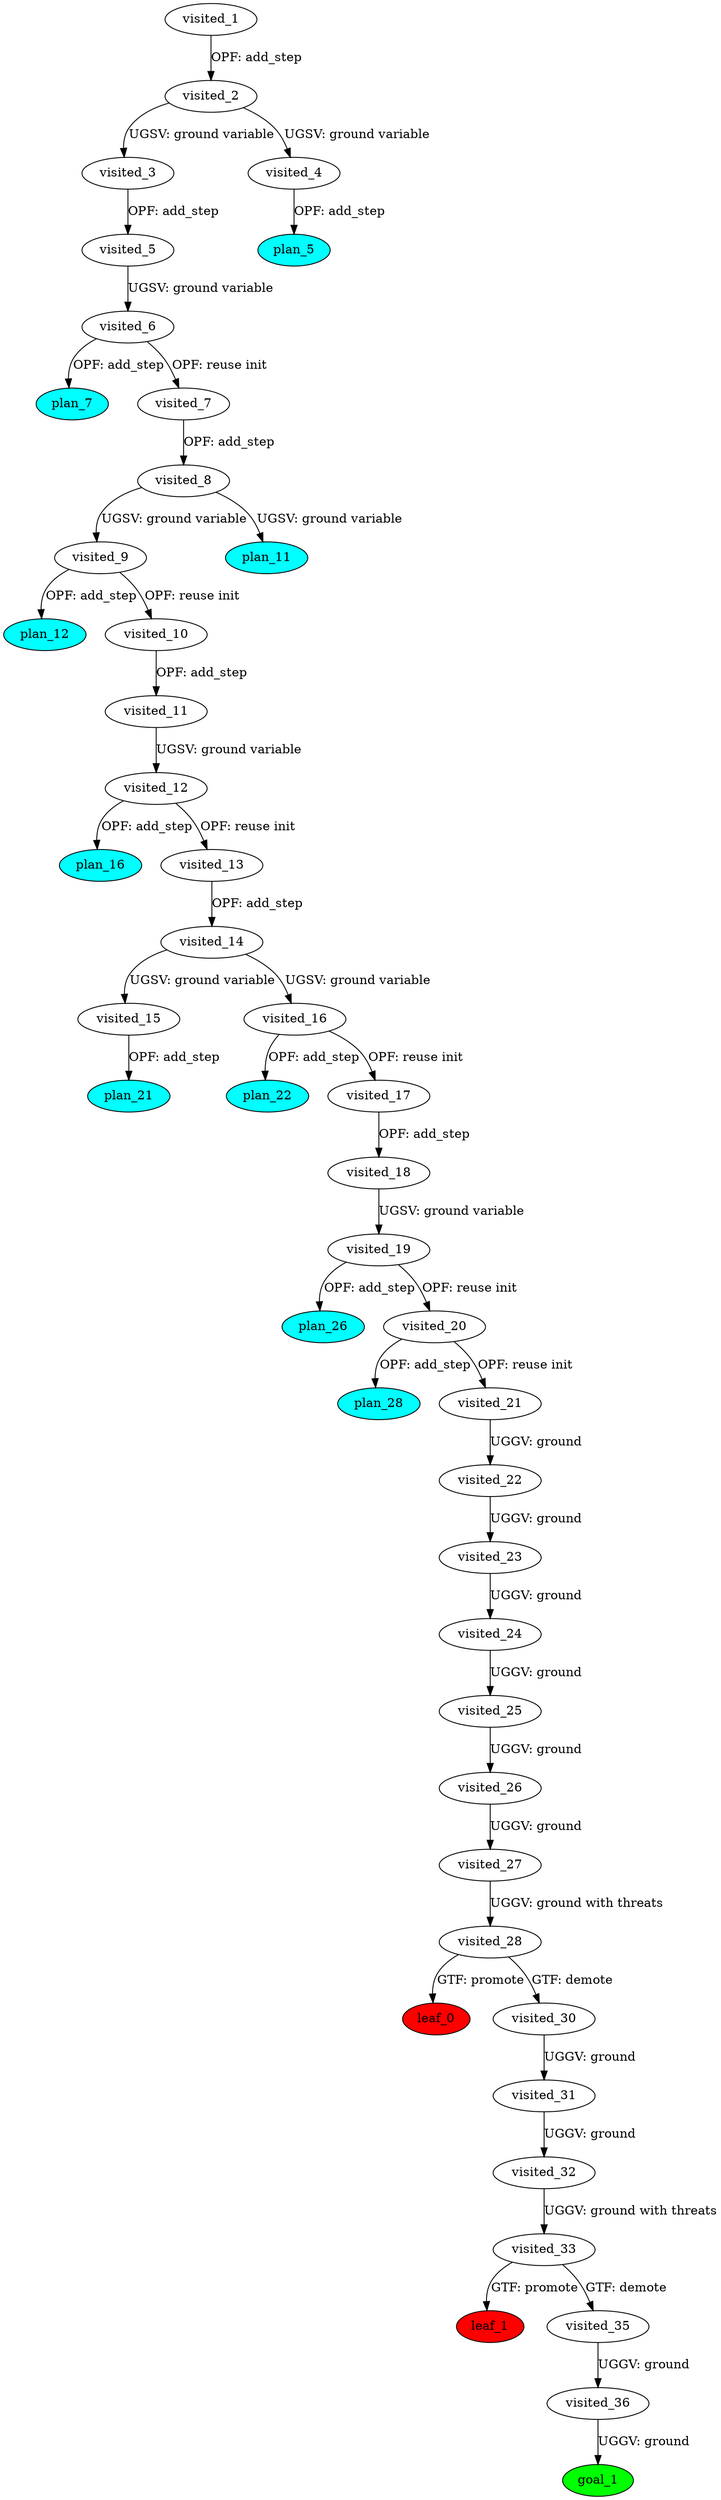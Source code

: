 digraph {
	"1ba6390f-9c24-d686-0008-3e9e496a0071" [label=plan_0 fillcolor=cyan style=filled]
	"1ba6390f-9c24-d686-0008-3e9e496a0071" [label=visited_1 fillcolor=white style=filled]
	"8cf5ffdd-c121-f93d-2e67-0371cf3a4cae" [label=plan_1 fillcolor=cyan style=filled]
	"1ba6390f-9c24-d686-0008-3e9e496a0071" -> "8cf5ffdd-c121-f93d-2e67-0371cf3a4cae" [label="OPF: add_step"]
	"8cf5ffdd-c121-f93d-2e67-0371cf3a4cae" [label=visited_2 fillcolor=white style=filled]
	"53d69df8-6529-66fd-1f57-94fea0966da8" [label=plan_2 fillcolor=cyan style=filled]
	"8cf5ffdd-c121-f93d-2e67-0371cf3a4cae" -> "53d69df8-6529-66fd-1f57-94fea0966da8" [label="UGSV: ground variable"]
	"6c359ed6-b933-eae1-79b4-c5138738c384" [label=plan_3 fillcolor=cyan style=filled]
	"8cf5ffdd-c121-f93d-2e67-0371cf3a4cae" -> "6c359ed6-b933-eae1-79b4-c5138738c384" [label="UGSV: ground variable"]
	"53d69df8-6529-66fd-1f57-94fea0966da8" [label=visited_3 fillcolor=white style=filled]
	"981ca058-1d0c-4010-1bec-d56fcb106f06" [label=plan_4 fillcolor=cyan style=filled]
	"53d69df8-6529-66fd-1f57-94fea0966da8" -> "981ca058-1d0c-4010-1bec-d56fcb106f06" [label="OPF: add_step"]
	"6c359ed6-b933-eae1-79b4-c5138738c384" [label=visited_4 fillcolor=white style=filled]
	"566a84c2-9756-80b6-0278-dfe003bbb194" [label=plan_5 fillcolor=cyan style=filled]
	"6c359ed6-b933-eae1-79b4-c5138738c384" -> "566a84c2-9756-80b6-0278-dfe003bbb194" [label="OPF: add_step"]
	"981ca058-1d0c-4010-1bec-d56fcb106f06" [label=visited_5 fillcolor=white style=filled]
	"1598ff33-858f-5f7e-09ed-5995462a3456" [label=plan_6 fillcolor=cyan style=filled]
	"981ca058-1d0c-4010-1bec-d56fcb106f06" -> "1598ff33-858f-5f7e-09ed-5995462a3456" [label="UGSV: ground variable"]
	"1598ff33-858f-5f7e-09ed-5995462a3456" [label=visited_6 fillcolor=white style=filled]
	"8bcc8db7-90df-24f3-6358-b1bdcba38ca4" [label=plan_7 fillcolor=cyan style=filled]
	"1598ff33-858f-5f7e-09ed-5995462a3456" -> "8bcc8db7-90df-24f3-6358-b1bdcba38ca4" [label="OPF: add_step"]
	"6f4ab345-c34c-94fd-ffce-d3fbb16f6464" [label=plan_8 fillcolor=cyan style=filled]
	"1598ff33-858f-5f7e-09ed-5995462a3456" -> "6f4ab345-c34c-94fd-ffce-d3fbb16f6464" [label="OPF: reuse init"]
	"6f4ab345-c34c-94fd-ffce-d3fbb16f6464" [label=visited_7 fillcolor=white style=filled]
	"671ca23d-1142-53e0-970e-4d0b0f5f229e" [label=plan_9 fillcolor=cyan style=filled]
	"6f4ab345-c34c-94fd-ffce-d3fbb16f6464" -> "671ca23d-1142-53e0-970e-4d0b0f5f229e" [label="OPF: add_step"]
	"671ca23d-1142-53e0-970e-4d0b0f5f229e" [label=visited_8 fillcolor=white style=filled]
	"2b50afaa-7610-6ef1-864a-7ab9fea8825b" [label=plan_10 fillcolor=cyan style=filled]
	"671ca23d-1142-53e0-970e-4d0b0f5f229e" -> "2b50afaa-7610-6ef1-864a-7ab9fea8825b" [label="UGSV: ground variable"]
	"dd02bda7-4c03-709f-d04e-70e905f7b741" [label=plan_11 fillcolor=cyan style=filled]
	"671ca23d-1142-53e0-970e-4d0b0f5f229e" -> "dd02bda7-4c03-709f-d04e-70e905f7b741" [label="UGSV: ground variable"]
	"2b50afaa-7610-6ef1-864a-7ab9fea8825b" [label=visited_9 fillcolor=white style=filled]
	"cb60a67b-9fb3-b4b3-50fb-b59d623c9859" [label=plan_12 fillcolor=cyan style=filled]
	"2b50afaa-7610-6ef1-864a-7ab9fea8825b" -> "cb60a67b-9fb3-b4b3-50fb-b59d623c9859" [label="OPF: add_step"]
	"e5308b72-b336-3f7e-26db-2f3a9e871d39" [label=plan_13 fillcolor=cyan style=filled]
	"2b50afaa-7610-6ef1-864a-7ab9fea8825b" -> "e5308b72-b336-3f7e-26db-2f3a9e871d39" [label="OPF: reuse init"]
	"e5308b72-b336-3f7e-26db-2f3a9e871d39" [label=visited_10 fillcolor=white style=filled]
	"f220d6f4-bda4-ac5e-0c57-66fd2cb8f6a9" [label=plan_14 fillcolor=cyan style=filled]
	"e5308b72-b336-3f7e-26db-2f3a9e871d39" -> "f220d6f4-bda4-ac5e-0c57-66fd2cb8f6a9" [label="OPF: add_step"]
	"f220d6f4-bda4-ac5e-0c57-66fd2cb8f6a9" [label=visited_11 fillcolor=white style=filled]
	"888f02cb-6433-2e4d-e5ef-b61d7794cee1" [label=plan_15 fillcolor=cyan style=filled]
	"f220d6f4-bda4-ac5e-0c57-66fd2cb8f6a9" -> "888f02cb-6433-2e4d-e5ef-b61d7794cee1" [label="UGSV: ground variable"]
	"888f02cb-6433-2e4d-e5ef-b61d7794cee1" [label=visited_12 fillcolor=white style=filled]
	"d085b2f8-b9e7-7748-f631-2921e6bd6e87" [label=plan_16 fillcolor=cyan style=filled]
	"888f02cb-6433-2e4d-e5ef-b61d7794cee1" -> "d085b2f8-b9e7-7748-f631-2921e6bd6e87" [label="OPF: add_step"]
	"4ac6df21-e16d-a831-2827-2b824f3f7571" [label=plan_17 fillcolor=cyan style=filled]
	"888f02cb-6433-2e4d-e5ef-b61d7794cee1" -> "4ac6df21-e16d-a831-2827-2b824f3f7571" [label="OPF: reuse init"]
	"4ac6df21-e16d-a831-2827-2b824f3f7571" [label=visited_13 fillcolor=white style=filled]
	"f2af8336-45a2-2f3f-e784-0c9b8cbb343c" [label=plan_18 fillcolor=cyan style=filled]
	"4ac6df21-e16d-a831-2827-2b824f3f7571" -> "f2af8336-45a2-2f3f-e784-0c9b8cbb343c" [label="OPF: add_step"]
	"f2af8336-45a2-2f3f-e784-0c9b8cbb343c" [label=visited_14 fillcolor=white style=filled]
	"e23db975-4a76-c7f9-914e-9f21ff8878c5" [label=plan_19 fillcolor=cyan style=filled]
	"f2af8336-45a2-2f3f-e784-0c9b8cbb343c" -> "e23db975-4a76-c7f9-914e-9f21ff8878c5" [label="UGSV: ground variable"]
	"11bf5af1-a379-fb47-4042-224afa262ad4" [label=plan_20 fillcolor=cyan style=filled]
	"f2af8336-45a2-2f3f-e784-0c9b8cbb343c" -> "11bf5af1-a379-fb47-4042-224afa262ad4" [label="UGSV: ground variable"]
	"e23db975-4a76-c7f9-914e-9f21ff8878c5" [label=visited_15 fillcolor=white style=filled]
	"be75196a-05d8-1c4f-710e-8e1ac23dfecb" [label=plan_21 fillcolor=cyan style=filled]
	"e23db975-4a76-c7f9-914e-9f21ff8878c5" -> "be75196a-05d8-1c4f-710e-8e1ac23dfecb" [label="OPF: add_step"]
	"11bf5af1-a379-fb47-4042-224afa262ad4" [label=visited_16 fillcolor=white style=filled]
	"cd8badd2-8fcb-8cf8-a3de-261fa5cb2573" [label=plan_22 fillcolor=cyan style=filled]
	"11bf5af1-a379-fb47-4042-224afa262ad4" -> "cd8badd2-8fcb-8cf8-a3de-261fa5cb2573" [label="OPF: add_step"]
	"d0fc4893-40a6-6aa1-b9a0-47630b43e448" [label=plan_23 fillcolor=cyan style=filled]
	"11bf5af1-a379-fb47-4042-224afa262ad4" -> "d0fc4893-40a6-6aa1-b9a0-47630b43e448" [label="OPF: reuse init"]
	"d0fc4893-40a6-6aa1-b9a0-47630b43e448" [label=visited_17 fillcolor=white style=filled]
	"5dcbfaf7-9140-4efa-bf26-311bc2d0a28e" [label=plan_24 fillcolor=cyan style=filled]
	"d0fc4893-40a6-6aa1-b9a0-47630b43e448" -> "5dcbfaf7-9140-4efa-bf26-311bc2d0a28e" [label="OPF: add_step"]
	"5dcbfaf7-9140-4efa-bf26-311bc2d0a28e" [label=visited_18 fillcolor=white style=filled]
	"82297183-2eb6-e251-1d36-e24ea0ea2084" [label=plan_25 fillcolor=cyan style=filled]
	"5dcbfaf7-9140-4efa-bf26-311bc2d0a28e" -> "82297183-2eb6-e251-1d36-e24ea0ea2084" [label="UGSV: ground variable"]
	"82297183-2eb6-e251-1d36-e24ea0ea2084" [label=visited_19 fillcolor=white style=filled]
	"0f052021-7be3-d3da-4f19-de7bad0d91b7" [label=plan_26 fillcolor=cyan style=filled]
	"82297183-2eb6-e251-1d36-e24ea0ea2084" -> "0f052021-7be3-d3da-4f19-de7bad0d91b7" [label="OPF: add_step"]
	"f48e9f04-9612-e12d-cc68-3a9bcd103252" [label=plan_27 fillcolor=cyan style=filled]
	"82297183-2eb6-e251-1d36-e24ea0ea2084" -> "f48e9f04-9612-e12d-cc68-3a9bcd103252" [label="OPF: reuse init"]
	"f48e9f04-9612-e12d-cc68-3a9bcd103252" [label=visited_20 fillcolor=white style=filled]
	"32c7a173-b244-6f3c-6391-2d716e54a1cb" [label=plan_28 fillcolor=cyan style=filled]
	"f48e9f04-9612-e12d-cc68-3a9bcd103252" -> "32c7a173-b244-6f3c-6391-2d716e54a1cb" [label="OPF: add_step"]
	"b6bced64-655f-d86f-f5de-0d23258297c9" [label=plan_29 fillcolor=cyan style=filled]
	"f48e9f04-9612-e12d-cc68-3a9bcd103252" -> "b6bced64-655f-d86f-f5de-0d23258297c9" [label="OPF: reuse init"]
	"b6bced64-655f-d86f-f5de-0d23258297c9" [label=visited_21 fillcolor=white style=filled]
	"7faccd1b-aeac-78f0-ceb0-0772c24f8dbd" [label=plan_30 fillcolor=cyan style=filled]
	"b6bced64-655f-d86f-f5de-0d23258297c9" -> "7faccd1b-aeac-78f0-ceb0-0772c24f8dbd" [label="UGGV: ground"]
	"7faccd1b-aeac-78f0-ceb0-0772c24f8dbd" [label=visited_22 fillcolor=white style=filled]
	"ed3facc4-fba9-0d3e-c54d-f798666ec1d1" [label=plan_31 fillcolor=cyan style=filled]
	"7faccd1b-aeac-78f0-ceb0-0772c24f8dbd" -> "ed3facc4-fba9-0d3e-c54d-f798666ec1d1" [label="UGGV: ground"]
	"ed3facc4-fba9-0d3e-c54d-f798666ec1d1" [label=visited_23 fillcolor=white style=filled]
	"ae0e1ae1-2a69-f0ef-9003-d30cb436cd19" [label=plan_32 fillcolor=cyan style=filled]
	"ed3facc4-fba9-0d3e-c54d-f798666ec1d1" -> "ae0e1ae1-2a69-f0ef-9003-d30cb436cd19" [label="UGGV: ground"]
	"ae0e1ae1-2a69-f0ef-9003-d30cb436cd19" [label=visited_24 fillcolor=white style=filled]
	"17271887-e729-3906-5f56-9116bd55b701" [label=plan_33 fillcolor=cyan style=filled]
	"ae0e1ae1-2a69-f0ef-9003-d30cb436cd19" -> "17271887-e729-3906-5f56-9116bd55b701" [label="UGGV: ground"]
	"17271887-e729-3906-5f56-9116bd55b701" [label=visited_25 fillcolor=white style=filled]
	"e1eb7f31-4698-aab8-8259-bec17f820f91" [label=plan_34 fillcolor=cyan style=filled]
	"17271887-e729-3906-5f56-9116bd55b701" -> "e1eb7f31-4698-aab8-8259-bec17f820f91" [label="UGGV: ground"]
	"e1eb7f31-4698-aab8-8259-bec17f820f91" [label=visited_26 fillcolor=white style=filled]
	"2a7dbb69-6da6-eadc-883b-91dfb2da3c7e" [label=plan_35 fillcolor=cyan style=filled]
	"e1eb7f31-4698-aab8-8259-bec17f820f91" -> "2a7dbb69-6da6-eadc-883b-91dfb2da3c7e" [label="UGGV: ground"]
	"2a7dbb69-6da6-eadc-883b-91dfb2da3c7e" [label=visited_27 fillcolor=white style=filled]
	"aea7029f-0334-14ce-f1a8-e3bf8a19b105" [label=plan_36 fillcolor=cyan style=filled]
	"2a7dbb69-6da6-eadc-883b-91dfb2da3c7e" -> "aea7029f-0334-14ce-f1a8-e3bf8a19b105" [label="UGGV: ground with threats"]
	"aea7029f-0334-14ce-f1a8-e3bf8a19b105" [label=visited_28 fillcolor=white style=filled]
	"4c681737-1b28-295b-3ec0-c697869cac9e" [label=plan_37 fillcolor=cyan style=filled]
	"aea7029f-0334-14ce-f1a8-e3bf8a19b105" -> "4c681737-1b28-295b-3ec0-c697869cac9e" [label="GTF: promote"]
	"06904cea-ceca-763a-7859-0ff497b63699" [label=plan_38 fillcolor=cyan style=filled]
	"aea7029f-0334-14ce-f1a8-e3bf8a19b105" -> "06904cea-ceca-763a-7859-0ff497b63699" [label="GTF: demote"]
	"4c681737-1b28-295b-3ec0-c697869cac9e" [label=visited_29 fillcolor=white style=filled]
	"4c681737-1b28-295b-3ec0-c697869cac9e" [label=leaf_0 fillcolor=red style=filled]
	"06904cea-ceca-763a-7859-0ff497b63699" [label=visited_30 fillcolor=white style=filled]
	"3f04ae5a-56c4-84f0-1e7d-e0439c9fa1df" [label=plan_39 fillcolor=cyan style=filled]
	"06904cea-ceca-763a-7859-0ff497b63699" -> "3f04ae5a-56c4-84f0-1e7d-e0439c9fa1df" [label="UGGV: ground"]
	"3f04ae5a-56c4-84f0-1e7d-e0439c9fa1df" [label=visited_31 fillcolor=white style=filled]
	"2bdfe4d3-a80d-2f88-8df4-18758f438353" [label=plan_40 fillcolor=cyan style=filled]
	"3f04ae5a-56c4-84f0-1e7d-e0439c9fa1df" -> "2bdfe4d3-a80d-2f88-8df4-18758f438353" [label="UGGV: ground"]
	"2bdfe4d3-a80d-2f88-8df4-18758f438353" [label=visited_32 fillcolor=white style=filled]
	"b3bc7328-266d-9dad-8bc4-fbdc3a7a1a77" [label=plan_41 fillcolor=cyan style=filled]
	"2bdfe4d3-a80d-2f88-8df4-18758f438353" -> "b3bc7328-266d-9dad-8bc4-fbdc3a7a1a77" [label="UGGV: ground with threats"]
	"b3bc7328-266d-9dad-8bc4-fbdc3a7a1a77" [label=visited_33 fillcolor=white style=filled]
	"9038a409-e801-d749-82a3-d6e08ff5895e" [label=plan_42 fillcolor=cyan style=filled]
	"b3bc7328-266d-9dad-8bc4-fbdc3a7a1a77" -> "9038a409-e801-d749-82a3-d6e08ff5895e" [label="GTF: promote"]
	"b3374fca-0aae-8ac6-7881-60ad2f6a99b6" [label=plan_43 fillcolor=cyan style=filled]
	"b3bc7328-266d-9dad-8bc4-fbdc3a7a1a77" -> "b3374fca-0aae-8ac6-7881-60ad2f6a99b6" [label="GTF: demote"]
	"9038a409-e801-d749-82a3-d6e08ff5895e" [label=visited_34 fillcolor=white style=filled]
	"9038a409-e801-d749-82a3-d6e08ff5895e" [label=leaf_1 fillcolor=red style=filled]
	"b3374fca-0aae-8ac6-7881-60ad2f6a99b6" [label=visited_35 fillcolor=white style=filled]
	"25bf5313-102d-91ec-0b75-003018231f64" [label=plan_44 fillcolor=cyan style=filled]
	"b3374fca-0aae-8ac6-7881-60ad2f6a99b6" -> "25bf5313-102d-91ec-0b75-003018231f64" [label="UGGV: ground"]
	"25bf5313-102d-91ec-0b75-003018231f64" [label=visited_36 fillcolor=white style=filled]
	"71f82a89-32e6-0c6a-5422-3343511eaea9" [label=plan_45 fillcolor=cyan style=filled]
	"25bf5313-102d-91ec-0b75-003018231f64" -> "71f82a89-32e6-0c6a-5422-3343511eaea9" [label="UGGV: ground"]
	"71f82a89-32e6-0c6a-5422-3343511eaea9" [label=visited_37 fillcolor=white style=filled]
	"71f82a89-32e6-0c6a-5422-3343511eaea9" [label=goal_1 fillcolor=green style=filled]
}

